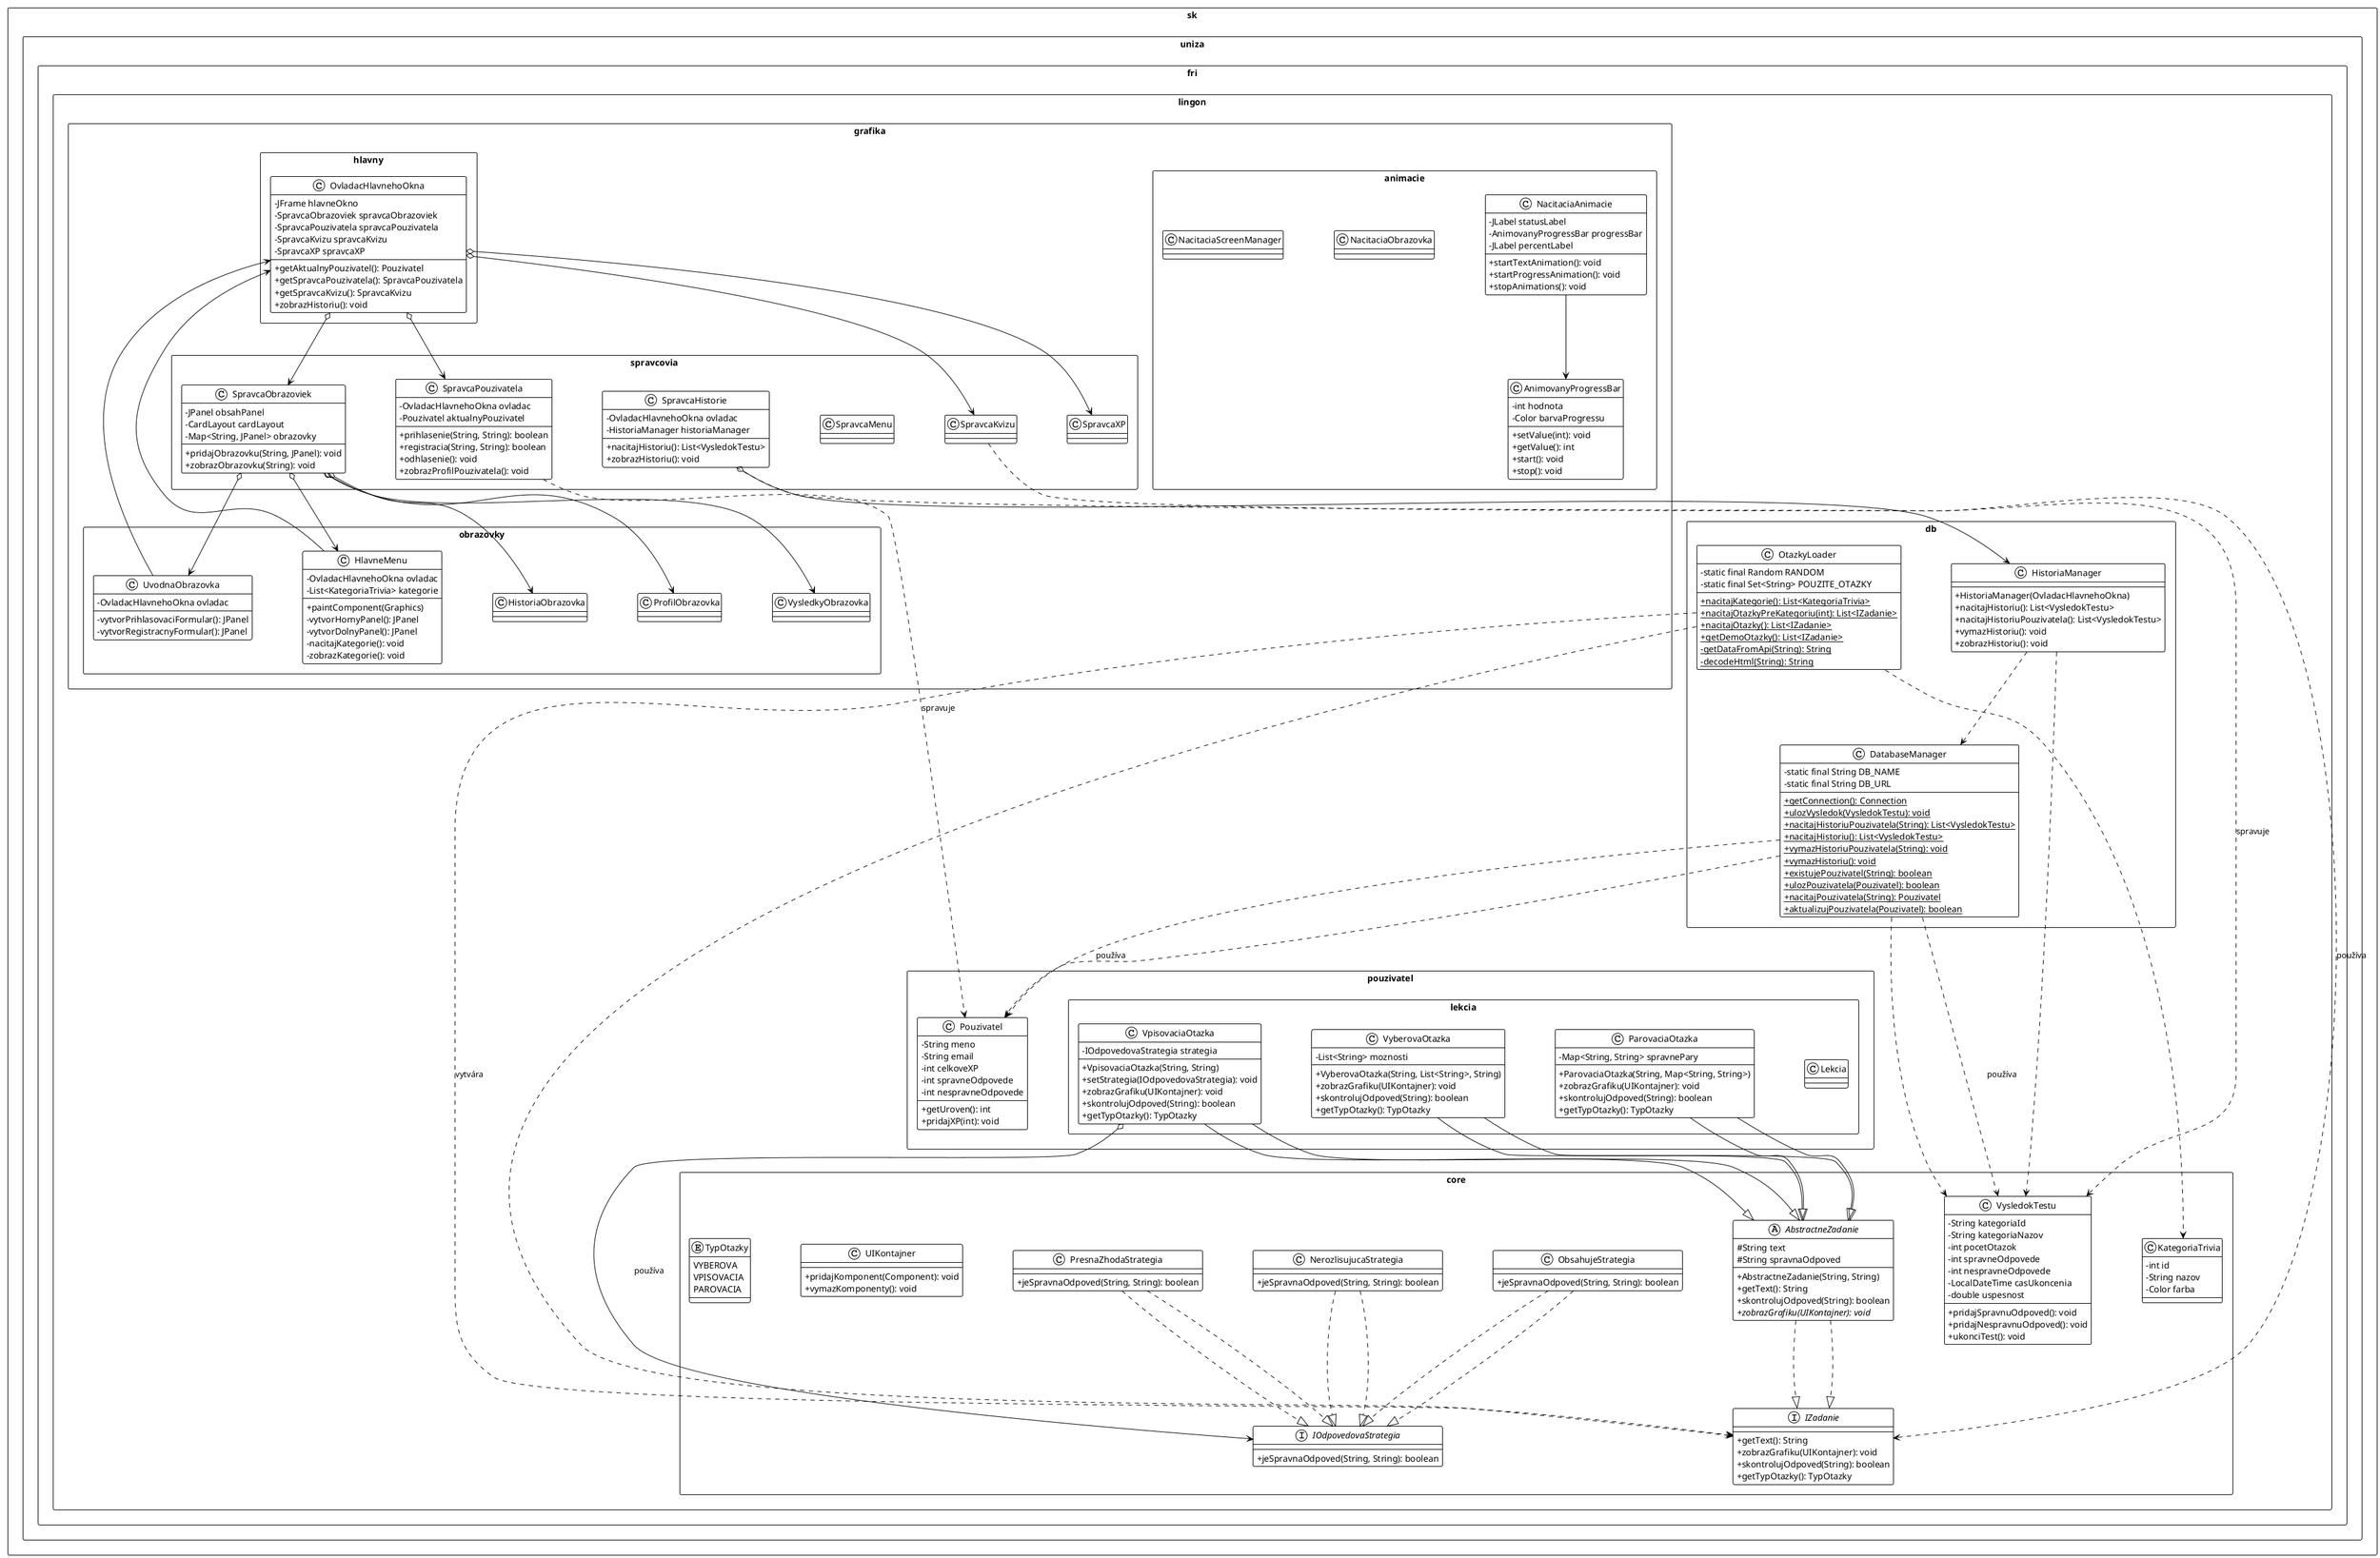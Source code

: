 @startuml
!theme plain
skinparam packageStyle rectangle
skinparam classAttributeIconSize 0
skinparam nodesep 80
skinparam ranksep 100

package "sk.uniza.fri.lingon" {
  package "core" {
    interface "IZadanie" as IZadanie
    abstract class "AbstractneZadanie" as AbstractneZadanie
    class "KategoriaTrivia" as KategoriaTrivia
    class "VysledokTestu" as VysledokTestu
    interface "IOdpovedovaStrategia" as IOdpovedovaStrategia
    class "PresnaZhodaStrategia" as PresnaZhodaStrategia
    class "ObsahujeStrategia" as ObsahujeStrategia
    class "NerozlisujucaStrategia" as NerozlisujucaStrategia
    class "UIKontajner" as UIKontajner
  }

  package "db" {
    class "DatabaseManager" as DatabaseManager
    class "HistoriaManager" as HistoriaManager
    class "OtazkyLoader" as OtazkyLoader
  }

  package "grafika" {
    package "animacie" {
      class "AnimovanyProgressBar" as AnimovanyProgressBar
      class "NacitaciaAnimacie" as NacitaciaAnimacie
      class "NacitaciaObrazovka" as NacitaciaObrazovka
      class "NacitaciaScreenManager" as NacitaciaScreenManager
    }

    package "obrazovky" {
      class "HlavneMenu" as HlavneMenu
      class "HistoriaObrazovka" as HistoriaObrazovka
      class "ProfilObrazovka" as ProfilObrazovka
      class "UvodnaObrazovka" as UvodnaObrazovka
      class "VysledkyObrazovka" as VysledkyObrazovka
    }

    package "spravcovia" {
      class "SpravcaHistorie" as SpravcaHistorie
      class "SpravcaKvizu" as SpravcaKvizu
      class "SpravcaMenu" as SpravcaMenu
      class "SpravcaObrazoviek" as SpravcaObrazoviek
      class "SpravcaPouzivatela" as SpravcaPouzivatela
      class "SpravcaXP" as SpravcaXP
    }
  }

  package "pouzivatel" {
    class "Pouzivatel" as Pouzivatel

    package "lekcia" {
      class "Lekcia" as Lekcia
      class "ParovaciaOtazka" as ParovaciaOtazka
      class "VpisovaciaOtazka" as VpisovaciaOtazka
      class "VyberovaOtazka" as VyberovaOtazka
    }
  }
}


AbstractneZadanie ..|> IZadanie
PresnaZhodaStrategia ..|> IOdpovedovaStrategia
ObsahujeStrategia ..|> IOdpovedovaStrategia
NerozlisujucaStrategia ..|> IOdpovedovaStrategia

ParovaciaOtazka --|> AbstractneZadanie
VpisovaciaOtazka --|> AbstractneZadanie
VyberovaOtazka --|> AbstractneZadanie

OtazkyLoader ..> IZadanie : vytvára
DatabaseManager ..> VysledokTestu : používa
DatabaseManager ..> Pouzivatel : používa

SpravcaKvizu ..> IZadanie : používa
SpravcaHistorie ..> VysledokTestu : spravuje
SpravcaPouzivatela ..> Pouzivatel : spravuje




!theme plain
skinparam classAttributeIconSize 0
skinparam packageStyle rectangle
skinparam nodesep 80
skinparam ranksep 100

package "sk.uniza.fri.lingon.core" {
  interface "IZadanie" as IZadanie {
    +getText(): String
    +zobrazGrafiku(UIKontajner): void
    +skontrolujOdpoved(String): boolean
    +getTypOtazky(): TypOtazky
  }

  abstract class "AbstractneZadanie" as AbstractneZadanie {
    #String text
    #String spravnaOdpoved
    +AbstractneZadanie(String, String)
    +getText(): String
    +skontrolujOdpoved(String): boolean
    {abstract} +zobrazGrafiku(UIKontajner): void
  }

  interface "IOdpovedovaStrategia" as IOdpovedovaStrategia {
    +jeSpravnaOdpoved(String, String): boolean
  }

  class "PresnaZhodaStrategia" as PresnaZhodaStrategia {
    +jeSpravnaOdpoved(String, String): boolean
  }

  class "ObsahujeStrategia" as ObsahujeStrategia {
    +jeSpravnaOdpoved(String, String): boolean
  }

  class "NerozlisujucaStrategia" as NerozlisujucaStrategia {
    +jeSpravnaOdpoved(String, String): boolean
  }

  enum "TypOtazky" as TypOtazky {
    VYBEROVA
    VPISOVACIA
    PAROVACIA
  }

  class "UIKontajner" as UIKontajner {
    +pridajKomponent(Component): void
    +vymazKomponenty(): void
  }
}

package "sk.uniza.fri.lingon.pouzivatel.lekcia" {
  class "ParovaciaOtazka" as ParovaciaOtazka {
    -Map<String, String> spravnePary
    +ParovaciaOtazka(String, Map<String, String>)
    +zobrazGrafiku(UIKontajner): void
    +skontrolujOdpoved(String): boolean
    +getTypOtazky(): TypOtazky
  }

  class "VpisovaciaOtazka" as VpisovaciaOtazka {
    -IOdpovedovaStrategia strategia
    +VpisovaciaOtazka(String, String)
    +setStrategia(IOdpovedovaStrategia): void
    +zobrazGrafiku(UIKontajner): void
    +skontrolujOdpoved(String): boolean
    +getTypOtazky(): TypOtazky
  }

  class "VyberovaOtazka" as VyberovaOtazka {
    -List<String> moznosti
    +VyberovaOtazka(String, List<String>, String)
    +zobrazGrafiku(UIKontajner): void
    +skontrolujOdpoved(String): boolean
    +getTypOtazky(): TypOtazky
  }
}


AbstractneZadanie ..|> IZadanie
PresnaZhodaStrategia ..|> IOdpovedovaStrategia
ObsahujeStrategia ..|> IOdpovedovaStrategia
NerozlisujucaStrategia ..|> IOdpovedovaStrategia

ParovaciaOtazka --|> AbstractneZadanie
VpisovaciaOtazka --|> AbstractneZadanie
VyberovaOtazka --|> AbstractneZadanie

VpisovaciaOtazka o--> IOdpovedovaStrategia : používa





!theme plain
skinparam classAttributeIconSize 0
skinparam packageStyle rectangle
skinparam nodesep 80
skinparam ranksep 100

package "sk.uniza.fri.lingon.db" {
  class "DatabaseManager" as DatabaseManager {
    -static final String DB_NAME
    -static final String DB_URL
    +{static} getConnection(): Connection
    +{static} ulozVysledok(VysledokTestu): void
    +{static} nacitajHistoriuPouzivatela(String): List<VysledokTestu>
    +{static} nacitajHistoriu(): List<VysledokTestu>
    +{static} vymazHistoriuPouzivatela(String): void
    +{static} vymazHistoriu(): void
    +{static} existujePouzivatel(String): boolean
    +{static} ulozPouzivatela(Pouzivatel): boolean
    +{static} nacitajPouzivatela(String): Pouzivatel
    +{static} aktualizujPouzivatela(Pouzivatel): boolean
  }

  class "HistoriaManager" as HistoriaManager {
    +HistoriaManager(OvladacHlavnehoOkna)
    +nacitajHistoriu(): List<VysledokTestu>
    +nacitajHistoriuPouzivatela(): List<VysledokTestu>
    +vymazHistoriu(): void
    +zobrazHistoriu(): void
  }

  class "OtazkyLoader" as OtazkyLoader {
    -static final Random RANDOM
    -static final Set<String> POUZITE_OTAZKY
    +{static} nacitajKategorie(): List<KategoriaTrivia>
    +{static} nacitajOtazkyPreKategoriu(int): List<IZadanie>
    +{static} nacitajOtazky(): List<IZadanie>
    +{static} getDemoOtazky(): List<IZadanie>
    -{static} getDataFromApi(String): String
    -{static} decodeHtml(String): String
  }
}

package "sk.uniza.fri.lingon.core" {
  class "VysledokTestu" as VysledokTestu {
    -String kategoriaId
    -String kategoriaNazov
    -int pocetOtazok
    -int spravneOdpovede
    -int nespravneOdpovede
    -LocalDateTime casUkoncenia
    -double uspesnost
    +pridajSpravnuOdpoved(): void
    +pridajNespravnuOdpoved(): void
    +ukonciTest(): void
  }

  class "KategoriaTrivia" as KategoriaTrivia {
    -int id
    -String nazov
    -Color farba
  }

  interface "IZadanie" as IZadanie
}

package "sk.uniza.fri.lingon.pouzivatel" {
  class "Pouzivatel" as Pouzivatel {
    -String meno
    -String email
    -int celkoveXP
    -int spravneOdpovede
    -int nespravneOdpovede
    +getUroven(): int
    +pridajXP(int): void
  }
}

package "sk.uniza.fri.lingon.grafika.spravcovia" {
  class "SpravcaHistorie" as SpravcaHistorie {
    -OvladacHlavnehoOkna ovladac
    -HistoriaManager historiaManager
    +nacitajHistoriu(): List<VysledokTestu>
    +zobrazHistoriu(): void
  }
}

DatabaseManager ..> VysledokTestu
DatabaseManager ..> Pouzivatel
OtazkyLoader ..> KategoriaTrivia
OtazkyLoader ..> IZadanie
HistoriaManager ..> DatabaseManager
HistoriaManager ..> VysledokTestu
SpravcaHistorie o--> HistoriaManager





!theme plain
skinparam classAttributeIconSize 0
skinparam packageStyle rectangle
skinparam nodesep 80
skinparam ranksep 100

package "sk.uniza.fri.lingon.grafika" {
  package "hlavny" {
    class "OvladacHlavnehoOkna" as OvladacHlavnehoOkna {
      -JFrame hlavneOkno
      -SpravcaObrazoviek spravcaObrazoviek
      -SpravcaPouzivatela spravcaPouzivatela
      -SpravcaKvizu spravcaKvizu
      -SpravcaXP spravcaXP
      +getAktualnyPouzivatel(): Pouzivatel
      +getSpravcaPouzivatela(): SpravcaPouzivatela
      +getSpravcaKvizu(): SpravcaKvizu
      +zobrazHistoriu(): void
    }
  }

  package "obrazovky" {
    class "HlavneMenu" as HlavneMenu {
      -OvladacHlavnehoOkna ovladac
      -List<KategoriaTrivia> kategorie
      +paintComponent(Graphics)
      -vytvorHornyPanel(): JPanel
      -vytvorDolnyPanel(): JPanel
      -nacitajKategorie(): void
      -zobrazKategorie(): void
    }

    class "UvodnaObrazovka" as UvodnaObrazovka {
      -OvladacHlavnehoOkna ovladac
      -vytvorPrihlasovaciFormular(): JPanel
      -vytvorRegistracnyFormular(): JPanel
    }

    class "ProfilObrazovka" as ProfilObrazovka
    class "VysledkyObrazovka" as VysledkyObrazovka
    class "HistoriaObrazovka" as HistoriaObrazovka
  }

  package "spravcovia" {
    class "SpravcaObrazoviek" as SpravcaObrazoviek {
      -JPanel obsahPanel
      -CardLayout cardLayout
      -Map<String, JPanel> obrazovky
      +pridajObrazovku(String, JPanel): void
      +zobrazObrazovku(String): void
    }

    class "SpravcaPouzivatela" as SpravcaPouzivatela {
      -OvladacHlavnehoOkna ovladac
      -Pouzivatel aktualnyPouzivatel
      +prihlasenie(String, String): boolean
      +registracia(String, String): boolean
      +odhlasenie(): void
      +zobrazProfilPouzivatela(): void
    }

    class "SpravcaKvizu" as SpravcaKvizu
    class "SpravcaXP" as SpravcaXP
  }

  package "animacie" {
    class "NacitaciaAnimacie" as NacitaciaAnimacie {
      -JLabel statusLabel
      -AnimovanyProgressBar progressBar
      -JLabel percentLabel
      +startTextAnimation(): void
      +startProgressAnimation(): void
      +stopAnimations(): void
    }

    class "AnimovanyProgressBar" as AnimovanyProgressBar {
      -int hodnota
      -Color barvaProgressu
      +setValue(int): void
      +getValue(): int
      +start(): void
      +stop(): void
    }
  }
}

OvladacHlavnehoOkna o--> SpravcaObrazoviek
OvladacHlavnehoOkna o--> SpravcaPouzivatela
OvladacHlavnehoOkna o--> SpravcaKvizu
OvladacHlavnehoOkna o--> SpravcaXP

SpravcaObrazoviek o--> HlavneMenu
SpravcaObrazoviek o--> UvodnaObrazovka
SpravcaObrazoviek o--> ProfilObrazovka
SpravcaObrazoviek o--> VysledkyObrazovka
SpravcaObrazoviek o--> HistoriaObrazovka

HlavneMenu --> OvladacHlavnehoOkna
UvodnaObrazovka --> OvladacHlavnehoOkna
NacitaciaAnimacie --> AnimovanyProgressBar
@enduml